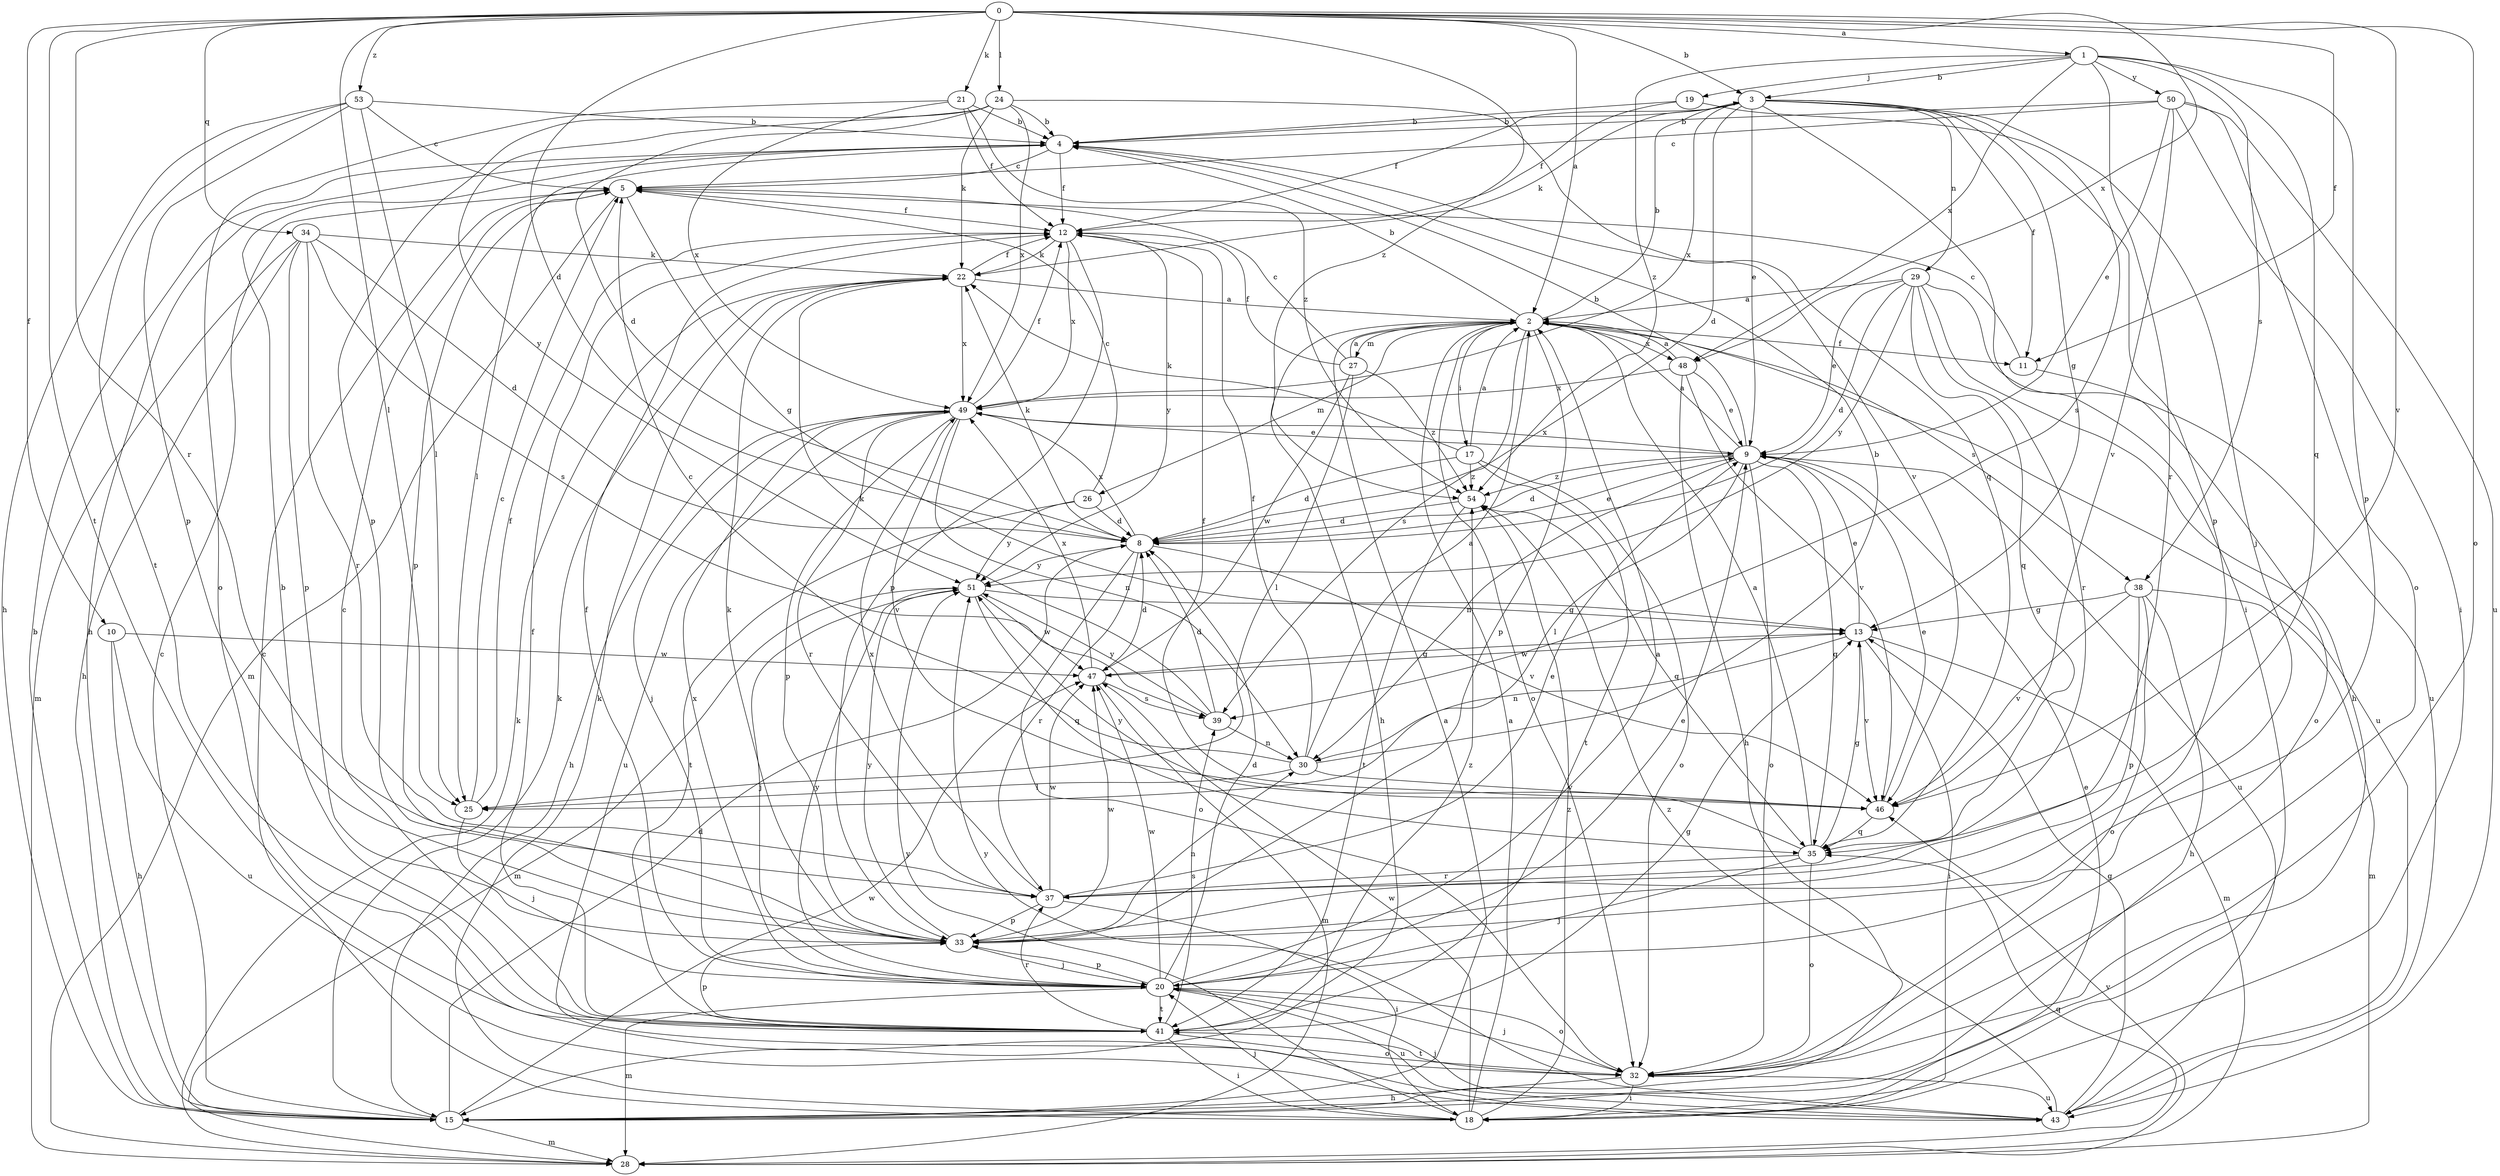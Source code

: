 strict digraph  {
0;
1;
2;
3;
4;
5;
8;
9;
10;
11;
12;
13;
15;
17;
18;
19;
20;
21;
22;
24;
25;
26;
27;
28;
29;
30;
32;
33;
34;
35;
37;
38;
39;
41;
43;
46;
47;
48;
49;
50;
51;
53;
54;
0 -> 1  [label=a];
0 -> 2  [label=a];
0 -> 3  [label=b];
0 -> 8  [label=d];
0 -> 10  [label=f];
0 -> 11  [label=f];
0 -> 21  [label=k];
0 -> 24  [label=l];
0 -> 25  [label=l];
0 -> 32  [label=o];
0 -> 34  [label=q];
0 -> 37  [label=r];
0 -> 41  [label=t];
0 -> 46  [label=v];
0 -> 48  [label=x];
0 -> 53  [label=z];
0 -> 54  [label=z];
1 -> 3  [label=b];
1 -> 19  [label=j];
1 -> 33  [label=p];
1 -> 35  [label=q];
1 -> 37  [label=r];
1 -> 38  [label=s];
1 -> 48  [label=x];
1 -> 50  [label=y];
1 -> 54  [label=z];
2 -> 3  [label=b];
2 -> 4  [label=b];
2 -> 11  [label=f];
2 -> 15  [label=h];
2 -> 17  [label=i];
2 -> 26  [label=m];
2 -> 27  [label=m];
2 -> 32  [label=o];
2 -> 33  [label=p];
2 -> 38  [label=s];
2 -> 39  [label=s];
2 -> 43  [label=u];
2 -> 48  [label=x];
3 -> 4  [label=b];
3 -> 8  [label=d];
3 -> 9  [label=e];
3 -> 11  [label=f];
3 -> 12  [label=f];
3 -> 13  [label=g];
3 -> 18  [label=i];
3 -> 20  [label=j];
3 -> 22  [label=k];
3 -> 29  [label=n];
3 -> 33  [label=p];
3 -> 49  [label=x];
4 -> 5  [label=c];
4 -> 12  [label=f];
4 -> 15  [label=h];
4 -> 25  [label=l];
4 -> 46  [label=v];
5 -> 12  [label=f];
5 -> 13  [label=g];
5 -> 28  [label=m];
5 -> 33  [label=p];
8 -> 9  [label=e];
8 -> 22  [label=k];
8 -> 32  [label=o];
8 -> 37  [label=r];
8 -> 46  [label=v];
8 -> 49  [label=x];
8 -> 51  [label=y];
9 -> 2  [label=a];
9 -> 4  [label=b];
9 -> 8  [label=d];
9 -> 25  [label=l];
9 -> 30  [label=n];
9 -> 32  [label=o];
9 -> 35  [label=q];
9 -> 43  [label=u];
9 -> 49  [label=x];
9 -> 54  [label=z];
10 -> 15  [label=h];
10 -> 43  [label=u];
10 -> 47  [label=w];
11 -> 5  [label=c];
11 -> 32  [label=o];
12 -> 22  [label=k];
12 -> 33  [label=p];
12 -> 49  [label=x];
12 -> 51  [label=y];
13 -> 9  [label=e];
13 -> 18  [label=i];
13 -> 28  [label=m];
13 -> 30  [label=n];
13 -> 46  [label=v];
13 -> 47  [label=w];
15 -> 2  [label=a];
15 -> 4  [label=b];
15 -> 5  [label=c];
15 -> 8  [label=d];
15 -> 22  [label=k];
15 -> 28  [label=m];
15 -> 47  [label=w];
17 -> 2  [label=a];
17 -> 8  [label=d];
17 -> 22  [label=k];
17 -> 32  [label=o];
17 -> 41  [label=t];
17 -> 54  [label=z];
18 -> 2  [label=a];
18 -> 5  [label=c];
18 -> 9  [label=e];
18 -> 20  [label=j];
18 -> 22  [label=k];
18 -> 47  [label=w];
18 -> 51  [label=y];
18 -> 54  [label=z];
19 -> 4  [label=b];
19 -> 12  [label=f];
19 -> 39  [label=s];
20 -> 2  [label=a];
20 -> 8  [label=d];
20 -> 9  [label=e];
20 -> 12  [label=f];
20 -> 28  [label=m];
20 -> 32  [label=o];
20 -> 33  [label=p];
20 -> 41  [label=t];
20 -> 43  [label=u];
20 -> 47  [label=w];
20 -> 49  [label=x];
20 -> 51  [label=y];
21 -> 4  [label=b];
21 -> 12  [label=f];
21 -> 32  [label=o];
21 -> 49  [label=x];
21 -> 54  [label=z];
22 -> 2  [label=a];
22 -> 12  [label=f];
22 -> 49  [label=x];
24 -> 4  [label=b];
24 -> 8  [label=d];
24 -> 22  [label=k];
24 -> 33  [label=p];
24 -> 35  [label=q];
24 -> 49  [label=x];
24 -> 51  [label=y];
25 -> 5  [label=c];
25 -> 12  [label=f];
25 -> 20  [label=j];
26 -> 5  [label=c];
26 -> 8  [label=d];
26 -> 41  [label=t];
26 -> 51  [label=y];
27 -> 2  [label=a];
27 -> 5  [label=c];
27 -> 12  [label=f];
27 -> 25  [label=l];
27 -> 47  [label=w];
27 -> 54  [label=z];
28 -> 22  [label=k];
28 -> 35  [label=q];
28 -> 46  [label=v];
29 -> 2  [label=a];
29 -> 8  [label=d];
29 -> 9  [label=e];
29 -> 15  [label=h];
29 -> 35  [label=q];
29 -> 37  [label=r];
29 -> 43  [label=u];
29 -> 51  [label=y];
30 -> 2  [label=a];
30 -> 4  [label=b];
30 -> 5  [label=c];
30 -> 12  [label=f];
30 -> 25  [label=l];
30 -> 46  [label=v];
32 -> 15  [label=h];
32 -> 18  [label=i];
32 -> 20  [label=j];
32 -> 41  [label=t];
32 -> 43  [label=u];
33 -> 20  [label=j];
33 -> 22  [label=k];
33 -> 30  [label=n];
33 -> 47  [label=w];
33 -> 51  [label=y];
34 -> 8  [label=d];
34 -> 15  [label=h];
34 -> 22  [label=k];
34 -> 28  [label=m];
34 -> 33  [label=p];
34 -> 37  [label=r];
34 -> 39  [label=s];
35 -> 2  [label=a];
35 -> 13  [label=g];
35 -> 20  [label=j];
35 -> 32  [label=o];
35 -> 37  [label=r];
35 -> 51  [label=y];
37 -> 9  [label=e];
37 -> 18  [label=i];
37 -> 33  [label=p];
37 -> 47  [label=w];
37 -> 49  [label=x];
38 -> 13  [label=g];
38 -> 15  [label=h];
38 -> 28  [label=m];
38 -> 32  [label=o];
38 -> 33  [label=p];
38 -> 46  [label=v];
39 -> 8  [label=d];
39 -> 22  [label=k];
39 -> 30  [label=n];
39 -> 51  [label=y];
41 -> 4  [label=b];
41 -> 5  [label=c];
41 -> 12  [label=f];
41 -> 13  [label=g];
41 -> 18  [label=i];
41 -> 32  [label=o];
41 -> 33  [label=p];
41 -> 37  [label=r];
41 -> 39  [label=s];
41 -> 54  [label=z];
43 -> 13  [label=g];
43 -> 20  [label=j];
43 -> 51  [label=y];
43 -> 54  [label=z];
46 -> 9  [label=e];
46 -> 12  [label=f];
46 -> 35  [label=q];
47 -> 8  [label=d];
47 -> 13  [label=g];
47 -> 28  [label=m];
47 -> 39  [label=s];
47 -> 49  [label=x];
48 -> 2  [label=a];
48 -> 9  [label=e];
48 -> 15  [label=h];
48 -> 46  [label=v];
48 -> 49  [label=x];
49 -> 9  [label=e];
49 -> 12  [label=f];
49 -> 15  [label=h];
49 -> 20  [label=j];
49 -> 30  [label=n];
49 -> 33  [label=p];
49 -> 37  [label=r];
49 -> 43  [label=u];
49 -> 46  [label=v];
50 -> 4  [label=b];
50 -> 5  [label=c];
50 -> 9  [label=e];
50 -> 18  [label=i];
50 -> 32  [label=o];
50 -> 43  [label=u];
50 -> 46  [label=v];
51 -> 13  [label=g];
51 -> 20  [label=j];
51 -> 28  [label=m];
51 -> 35  [label=q];
51 -> 47  [label=w];
53 -> 4  [label=b];
53 -> 5  [label=c];
53 -> 15  [label=h];
53 -> 25  [label=l];
53 -> 33  [label=p];
53 -> 41  [label=t];
54 -> 8  [label=d];
54 -> 35  [label=q];
54 -> 41  [label=t];
}
